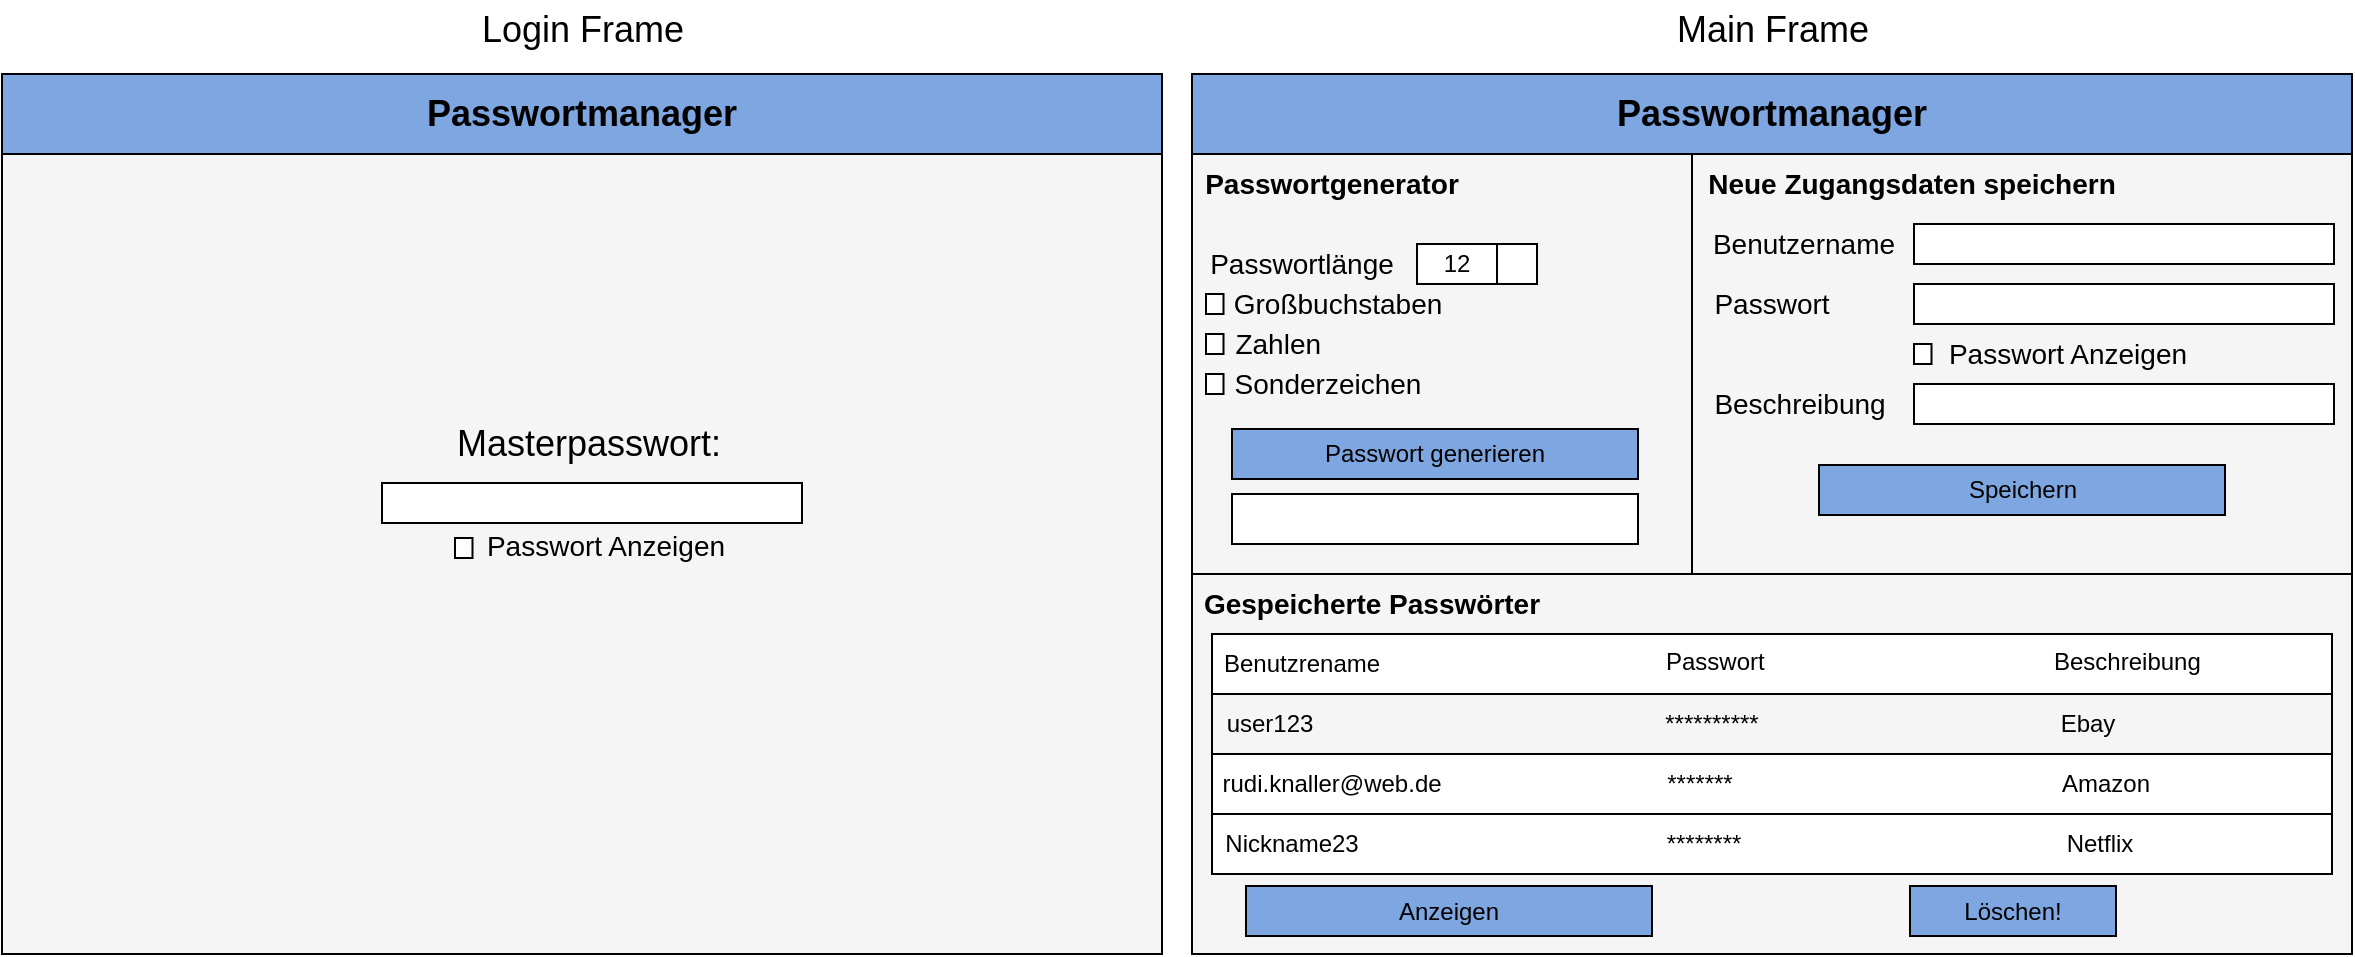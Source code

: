 <mxfile version="27.2.0">
  <diagram name="Seite-1" id="XBNA-Ya1FvA0aDyJR45g">
    <mxGraphModel dx="2952" dy="582" grid="0" gridSize="10" guides="1" tooltips="1" connect="1" arrows="1" fold="1" page="0" pageScale="1" pageWidth="827" pageHeight="1169" math="0" shadow="0">
      <root>
        <mxCell id="0" />
        <mxCell id="1" parent="0" />
        <mxCell id="D2RHHTwRI6NKMXH4ruA6-1" value="" style="rounded=0;whiteSpace=wrap;html=1;fillColor=#F5F5F5;" parent="1" vertex="1">
          <mxGeometry x="-750" y="100" width="580" height="430" as="geometry" />
        </mxCell>
        <mxCell id="D2RHHTwRI6NKMXH4ruA6-3" value="&lt;b&gt;&lt;font style=&quot;font-size: 18px;&quot;&gt;Passwortmanager&lt;/font&gt;&lt;/b&gt;" style="rounded=0;whiteSpace=wrap;html=1;fillColor=#7EA6E0;" parent="1" vertex="1">
          <mxGeometry x="-750" y="90" width="580" height="40" as="geometry" />
        </mxCell>
        <mxCell id="D2RHHTwRI6NKMXH4ruA6-4" value="" style="rounded=0;whiteSpace=wrap;html=1;fillColor=#F5F5F5;" parent="1" vertex="1">
          <mxGeometry x="-750" y="130" width="250" height="210" as="geometry" />
        </mxCell>
        <mxCell id="D2RHHTwRI6NKMXH4ruA6-5" value="" style="rounded=0;whiteSpace=wrap;html=1;fillColor=#F5F5F5;" parent="1" vertex="1">
          <mxGeometry x="-500" y="130" width="330" height="210" as="geometry" />
        </mxCell>
        <mxCell id="D2RHHTwRI6NKMXH4ruA6-6" value="&lt;font style=&quot;font-size: 14px;&quot;&gt;&lt;b&gt;Passwortgenerator&lt;/b&gt;&lt;/font&gt;" style="text;html=1;align=center;verticalAlign=middle;whiteSpace=wrap;rounded=0;" parent="1" vertex="1">
          <mxGeometry x="-750" y="130" width="140" height="30" as="geometry" />
        </mxCell>
        <mxCell id="D2RHHTwRI6NKMXH4ruA6-7" value="&lt;font style=&quot;font-size: 14px;&quot;&gt;Passwortlänge&lt;/font&gt;" style="text;html=1;align=center;verticalAlign=middle;whiteSpace=wrap;rounded=0;" parent="1" vertex="1">
          <mxGeometry x="-750" y="170" width="110" height="30" as="geometry" />
        </mxCell>
        <mxCell id="D2RHHTwRI6NKMXH4ruA6-23" value="" style="group" parent="1" vertex="1" connectable="0">
          <mxGeometry x="-640" y="170" width="62.5" height="30" as="geometry" />
        </mxCell>
        <mxCell id="D2RHHTwRI6NKMXH4ruA6-19" value="" style="rounded=0;whiteSpace=wrap;html=1;" parent="D2RHHTwRI6NKMXH4ruA6-23" vertex="1">
          <mxGeometry x="2.5" y="5" width="40" height="20" as="geometry" />
        </mxCell>
        <mxCell id="D2RHHTwRI6NKMXH4ruA6-18" value="&lt;div&gt;12&lt;/div&gt;" style="text;html=1;align=center;verticalAlign=middle;whiteSpace=wrap;rounded=0;" parent="D2RHHTwRI6NKMXH4ruA6-23" vertex="1">
          <mxGeometry width="45" height="30" as="geometry" />
        </mxCell>
        <mxCell id="D2RHHTwRI6NKMXH4ruA6-21" value="" style="rounded=0;whiteSpace=wrap;html=1;" parent="D2RHHTwRI6NKMXH4ruA6-23" vertex="1">
          <mxGeometry x="42.5" y="5" width="20" height="20" as="geometry" />
        </mxCell>
        <mxCell id="D2RHHTwRI6NKMXH4ruA6-20" value="" style="shape=image;html=1;verticalAlign=top;verticalLabelPosition=bottom;labelBackgroundColor=#ffffff;imageAspect=0;aspect=fixed;image=https://cdn2.iconfinder.com/data/icons/essential-web-2/50/up-down-triangle-direction-arrow-128.png" parent="D2RHHTwRI6NKMXH4ruA6-23" vertex="1">
          <mxGeometry x="42.5" y="5" width="20" height="20" as="geometry" />
        </mxCell>
        <mxCell id="D2RHHTwRI6NKMXH4ruA6-70" value="" style="group" parent="1" vertex="1" connectable="0">
          <mxGeometry x="-743" y="190" width="96" height="70" as="geometry" />
        </mxCell>
        <mxCell id="D2RHHTwRI6NKMXH4ruA6-62" value="" style="rounded=0;whiteSpace=wrap;html=1;" parent="D2RHHTwRI6NKMXH4ruA6-70" vertex="1">
          <mxGeometry y="10" width="8.75" height="10" as="geometry" />
        </mxCell>
        <mxCell id="D2RHHTwRI6NKMXH4ruA6-63" value="" style="rounded=0;whiteSpace=wrap;html=1;" parent="D2RHHTwRI6NKMXH4ruA6-70" vertex="1">
          <mxGeometry y="30" width="8.75" height="10" as="geometry" />
        </mxCell>
        <mxCell id="D2RHHTwRI6NKMXH4ruA6-64" value="" style="rounded=0;whiteSpace=wrap;html=1;" parent="D2RHHTwRI6NKMXH4ruA6-70" vertex="1">
          <mxGeometry y="50" width="8.75" height="10" as="geometry" />
        </mxCell>
        <mxCell id="D2RHHTwRI6NKMXH4ruA6-65" value="&lt;font style=&quot;font-size: 14px;&quot;&gt;Großbuchstaben&lt;/font&gt;" style="text;html=1;align=center;verticalAlign=middle;whiteSpace=wrap;rounded=0;" parent="D2RHHTwRI6NKMXH4ruA6-70" vertex="1">
          <mxGeometry x="36" width="60" height="30" as="geometry" />
        </mxCell>
        <mxCell id="D2RHHTwRI6NKMXH4ruA6-66" value="&lt;font style=&quot;font-size: 14px;&quot;&gt;Zahlen&amp;nbsp;&amp;nbsp;&lt;/font&gt;" style="text;html=1;align=center;verticalAlign=middle;whiteSpace=wrap;rounded=0;" parent="D2RHHTwRI6NKMXH4ruA6-70" vertex="1">
          <mxGeometry x="10" y="20" width="60" height="30" as="geometry" />
        </mxCell>
        <mxCell id="D2RHHTwRI6NKMXH4ruA6-67" value="&lt;font style=&quot;font-size: 14px;&quot;&gt;Sonderzeichen&lt;/font&gt;" style="text;html=1;align=center;verticalAlign=middle;whiteSpace=wrap;rounded=0;" parent="D2RHHTwRI6NKMXH4ruA6-70" vertex="1">
          <mxGeometry x="31" y="40" width="60" height="30" as="geometry" />
        </mxCell>
        <mxCell id="D2RHHTwRI6NKMXH4ruA6-71" value="Passwort generieren" style="rounded=0;whiteSpace=wrap;html=1;fillColor=#7EA6E0;" parent="1" vertex="1">
          <mxGeometry x="-730" y="267.5" width="203" height="25" as="geometry" />
        </mxCell>
        <mxCell id="D2RHHTwRI6NKMXH4ruA6-72" value="&lt;font style=&quot;font-size: 14px;&quot;&gt;&lt;b&gt;Neue Zugangsdaten speichern&lt;/b&gt;&lt;/font&gt;" style="text;html=1;align=center;verticalAlign=middle;whiteSpace=wrap;rounded=0;" parent="1" vertex="1">
          <mxGeometry x="-500" y="130" width="220" height="30" as="geometry" />
        </mxCell>
        <mxCell id="D2RHHTwRI6NKMXH4ruA6-79" value="Speichern" style="rounded=0;whiteSpace=wrap;html=1;fillColor=#7EA6E0;" parent="1" vertex="1">
          <mxGeometry x="-436.5" y="285.5" width="203" height="25" as="geometry" />
        </mxCell>
        <mxCell id="D2RHHTwRI6NKMXH4ruA6-81" value="" style="rounded=0;whiteSpace=wrap;html=1;fillColor=#FFFFFF;" parent="1" vertex="1">
          <mxGeometry x="-730" y="300" width="203" height="25" as="geometry" />
        </mxCell>
        <mxCell id="D2RHHTwRI6NKMXH4ruA6-89" value="" style="group" parent="1" vertex="1" connectable="0">
          <mxGeometry x="-500" y="160" width="321" height="110" as="geometry" />
        </mxCell>
        <mxCell id="D2RHHTwRI6NKMXH4ruA6-73" value="&lt;font style=&quot;font-size: 14px;&quot;&gt;Benutzername&lt;/font&gt;" style="text;html=1;align=center;verticalAlign=middle;whiteSpace=wrap;rounded=0;" parent="D2RHHTwRI6NKMXH4ruA6-89" vertex="1">
          <mxGeometry x="1" width="110" height="30" as="geometry" />
        </mxCell>
        <mxCell id="D2RHHTwRI6NKMXH4ruA6-74" value="&lt;font style=&quot;font-size: 14px;&quot;&gt;Passwort&lt;/font&gt;" style="text;html=1;align=center;verticalAlign=middle;whiteSpace=wrap;rounded=0;" parent="D2RHHTwRI6NKMXH4ruA6-89" vertex="1">
          <mxGeometry y="30" width="80" height="30" as="geometry" />
        </mxCell>
        <mxCell id="D2RHHTwRI6NKMXH4ruA6-76" value="" style="rounded=0;whiteSpace=wrap;html=1;" parent="D2RHHTwRI6NKMXH4ruA6-89" vertex="1">
          <mxGeometry x="111" y="5" width="210" height="20" as="geometry" />
        </mxCell>
        <mxCell id="D2RHHTwRI6NKMXH4ruA6-77" value="" style="rounded=0;whiteSpace=wrap;html=1;" parent="D2RHHTwRI6NKMXH4ruA6-89" vertex="1">
          <mxGeometry x="111" y="35" width="210" height="20" as="geometry" />
        </mxCell>
        <mxCell id="D2RHHTwRI6NKMXH4ruA6-87" value="" style="group" parent="D2RHHTwRI6NKMXH4ruA6-89" vertex="1" connectable="0">
          <mxGeometry x="111" y="55" width="139" height="30" as="geometry" />
        </mxCell>
        <mxCell id="D2RHHTwRI6NKMXH4ruA6-85" value="" style="rounded=0;whiteSpace=wrap;html=1;" parent="D2RHHTwRI6NKMXH4ruA6-87" vertex="1">
          <mxGeometry y="10" width="8.75" height="10" as="geometry" />
        </mxCell>
        <mxCell id="D2RHHTwRI6NKMXH4ruA6-86" value="&lt;font style=&quot;font-size: 14px;&quot;&gt;Passwort Anzeigen&lt;/font&gt;" style="text;html=1;align=center;verticalAlign=middle;whiteSpace=wrap;rounded=0;" parent="D2RHHTwRI6NKMXH4ruA6-87" vertex="1">
          <mxGeometry x="15" width="124" height="30" as="geometry" />
        </mxCell>
        <mxCell id="D2RHHTwRI6NKMXH4ruA6-88" value="" style="group" parent="D2RHHTwRI6NKMXH4ruA6-89" vertex="1" connectable="0">
          <mxGeometry x="14" y="80" width="307" height="30" as="geometry" />
        </mxCell>
        <mxCell id="D2RHHTwRI6NKMXH4ruA6-83" value="&lt;font style=&quot;font-size: 14px;&quot;&gt;Beschreibung&lt;/font&gt;" style="text;html=1;align=center;verticalAlign=middle;whiteSpace=wrap;rounded=0;" parent="D2RHHTwRI6NKMXH4ruA6-88" vertex="1">
          <mxGeometry width="80" height="30" as="geometry" />
        </mxCell>
        <mxCell id="D2RHHTwRI6NKMXH4ruA6-84" value="" style="rounded=0;whiteSpace=wrap;html=1;" parent="D2RHHTwRI6NKMXH4ruA6-88" vertex="1">
          <mxGeometry x="97" y="5" width="210" height="20" as="geometry" />
        </mxCell>
        <mxCell id="D2RHHTwRI6NKMXH4ruA6-91" value="&lt;font style=&quot;font-size: 14px;&quot;&gt;&lt;b&gt;Gespeicherte Passwörter&lt;/b&gt;&lt;/font&gt;" style="text;html=1;align=center;verticalAlign=middle;whiteSpace=wrap;rounded=0;" parent="1" vertex="1">
          <mxGeometry x="-750" y="340" width="180" height="30" as="geometry" />
        </mxCell>
        <mxCell id="D2RHHTwRI6NKMXH4ruA6-92" value="" style="rounded=0;whiteSpace=wrap;html=1;" parent="1" vertex="1">
          <mxGeometry x="-740" y="370" width="560" height="30" as="geometry" />
        </mxCell>
        <mxCell id="D2RHHTwRI6NKMXH4ruA6-93" value="" style="rounded=0;whiteSpace=wrap;html=1;fillColor=#F5F5F5;" parent="1" vertex="1">
          <mxGeometry x="-740" y="400" width="560" height="30" as="geometry" />
        </mxCell>
        <mxCell id="D2RHHTwRI6NKMXH4ruA6-94" value="" style="rounded=0;whiteSpace=wrap;html=1;fillColor=#FFFFFF;" parent="1" vertex="1">
          <mxGeometry x="-740" y="430" width="560" height="30" as="geometry" />
        </mxCell>
        <mxCell id="D2RHHTwRI6NKMXH4ruA6-95" value="" style="rounded=0;whiteSpace=wrap;html=1;fillColor=#FFFFFF;" parent="1" vertex="1">
          <mxGeometry x="-740" y="460" width="560" height="30" as="geometry" />
        </mxCell>
        <mxCell id="D2RHHTwRI6NKMXH4ruA6-99" value="user123" style="text;html=1;align=center;verticalAlign=middle;whiteSpace=wrap;rounded=0;" parent="1" vertex="1">
          <mxGeometry x="-741" y="400" width="60" height="30" as="geometry" />
        </mxCell>
        <mxCell id="D2RHHTwRI6NKMXH4ruA6-100" value="**********" style="text;html=1;align=center;verticalAlign=middle;whiteSpace=wrap;rounded=0;" parent="1" vertex="1">
          <mxGeometry x="-520" y="400" width="60" height="30" as="geometry" />
        </mxCell>
        <mxCell id="D2RHHTwRI6NKMXH4ruA6-101" value="Ebay" style="text;html=1;align=center;verticalAlign=middle;whiteSpace=wrap;rounded=0;" parent="1" vertex="1">
          <mxGeometry x="-332" y="400" width="60" height="30" as="geometry" />
        </mxCell>
        <mxCell id="D2RHHTwRI6NKMXH4ruA6-102" value="Amazon" style="text;html=1;align=center;verticalAlign=middle;whiteSpace=wrap;rounded=0;" parent="1" vertex="1">
          <mxGeometry x="-323" y="430" width="60" height="30" as="geometry" />
        </mxCell>
        <mxCell id="D2RHHTwRI6NKMXH4ruA6-103" value="rudi.knaller@web.de" style="text;html=1;align=center;verticalAlign=middle;whiteSpace=wrap;rounded=0;" parent="1" vertex="1">
          <mxGeometry x="-710" y="430" width="60" height="30" as="geometry" />
        </mxCell>
        <mxCell id="D2RHHTwRI6NKMXH4ruA6-105" value="Nickname23" style="text;html=1;align=center;verticalAlign=middle;whiteSpace=wrap;rounded=0;" parent="1" vertex="1">
          <mxGeometry x="-730" y="460" width="60" height="30" as="geometry" />
        </mxCell>
        <mxCell id="D2RHHTwRI6NKMXH4ruA6-106" value="********" style="text;html=1;align=center;verticalAlign=middle;whiteSpace=wrap;rounded=0;" parent="1" vertex="1">
          <mxGeometry x="-524" y="460" width="60" height="30" as="geometry" />
        </mxCell>
        <mxCell id="D2RHHTwRI6NKMXH4ruA6-107" value="Netflix" style="text;html=1;align=center;verticalAlign=middle;whiteSpace=wrap;rounded=0;" parent="1" vertex="1">
          <mxGeometry x="-326" y="460" width="60" height="30" as="geometry" />
        </mxCell>
        <mxCell id="D2RHHTwRI6NKMXH4ruA6-108" value="*******" style="text;html=1;align=center;verticalAlign=middle;whiteSpace=wrap;rounded=0;" parent="1" vertex="1">
          <mxGeometry x="-526" y="430" width="60" height="30" as="geometry" />
        </mxCell>
        <mxCell id="D2RHHTwRI6NKMXH4ruA6-110" value="Anzeigen" style="rounded=0;whiteSpace=wrap;html=1;fillColor=#7EA6E0;" parent="1" vertex="1">
          <mxGeometry x="-723" y="496" width="203" height="25" as="geometry" />
        </mxCell>
        <mxCell id="D2RHHTwRI6NKMXH4ruA6-111" value="Löschen!" style="rounded=0;whiteSpace=wrap;html=1;fillColor=#7EA6E0;" parent="1" vertex="1">
          <mxGeometry x="-391" y="496" width="103" height="25" as="geometry" />
        </mxCell>
        <mxCell id="D2RHHTwRI6NKMXH4ruA6-112" value="Benutzrename" style="text;html=1;align=center;verticalAlign=middle;whiteSpace=wrap;rounded=0;" parent="1" vertex="1">
          <mxGeometry x="-725" y="370" width="60" height="30" as="geometry" />
        </mxCell>
        <mxCell id="D2RHHTwRI6NKMXH4ruA6-113" value="Passwort" style="text;whiteSpace=wrap;html=1;" parent="1" vertex="1">
          <mxGeometry x="-515" y="370" width="60" height="30" as="geometry" />
        </mxCell>
        <mxCell id="D2RHHTwRI6NKMXH4ruA6-115" value="Beschreibung" style="text;whiteSpace=wrap;html=1;" parent="1" vertex="1">
          <mxGeometry x="-321" y="370" width="110" height="40" as="geometry" />
        </mxCell>
        <mxCell id="Y50yia5L98oEc22kW3PH-20" value="" style="group" vertex="1" connectable="0" parent="1">
          <mxGeometry x="-1345" y="90" width="580" height="440" as="geometry" />
        </mxCell>
        <mxCell id="Y50yia5L98oEc22kW3PH-3" value="" style="rounded=0;whiteSpace=wrap;html=1;fillColor=#F5F5F5;" vertex="1" parent="Y50yia5L98oEc22kW3PH-20">
          <mxGeometry width="580" height="440" as="geometry" />
        </mxCell>
        <mxCell id="Y50yia5L98oEc22kW3PH-4" value="&lt;b&gt;&lt;font style=&quot;font-size: 18px;&quot;&gt;Passwortmanager&lt;/font&gt;&lt;/b&gt;" style="rounded=0;whiteSpace=wrap;html=1;fillColor=#7EA6E0;" vertex="1" parent="Y50yia5L98oEc22kW3PH-20">
          <mxGeometry width="580" height="40" as="geometry" />
        </mxCell>
        <mxCell id="Y50yia5L98oEc22kW3PH-19" value="" style="group" vertex="1" connectable="0" parent="Y50yia5L98oEc22kW3PH-20">
          <mxGeometry x="190" y="170" width="210" height="84" as="geometry" />
        </mxCell>
        <mxCell id="Y50yia5L98oEc22kW3PH-10" value="" style="group" vertex="1" connectable="0" parent="Y50yia5L98oEc22kW3PH-19">
          <mxGeometry x="34.5" y="54" width="139" height="30" as="geometry" />
        </mxCell>
        <mxCell id="Y50yia5L98oEc22kW3PH-11" value="" style="rounded=0;whiteSpace=wrap;html=1;" vertex="1" parent="Y50yia5L98oEc22kW3PH-10">
          <mxGeometry x="2" y="8" width="8.75" height="10" as="geometry" />
        </mxCell>
        <mxCell id="Y50yia5L98oEc22kW3PH-12" value="&lt;font style=&quot;font-size: 14px;&quot;&gt;Passwort Anzeigen&lt;/font&gt;" style="text;html=1;align=center;verticalAlign=middle;whiteSpace=wrap;rounded=0;" vertex="1" parent="Y50yia5L98oEc22kW3PH-10">
          <mxGeometry x="15" y="-3" width="124" height="30" as="geometry" />
        </mxCell>
        <mxCell id="Y50yia5L98oEc22kW3PH-6" value="&lt;font style=&quot;font-size: 18px;&quot;&gt;Masterpasswort&lt;font&gt;:&lt;/font&gt;&lt;/font&gt;" style="text;html=1;align=center;verticalAlign=middle;whiteSpace=wrap;rounded=0;" vertex="1" parent="Y50yia5L98oEc22kW3PH-19">
          <mxGeometry x="29" width="149" height="30" as="geometry" />
        </mxCell>
        <mxCell id="Y50yia5L98oEc22kW3PH-9" value="" style="rounded=0;whiteSpace=wrap;html=1;" vertex="1" parent="Y50yia5L98oEc22kW3PH-19">
          <mxGeometry y="34.5" width="210" height="20" as="geometry" />
        </mxCell>
        <mxCell id="Y50yia5L98oEc22kW3PH-26" value="&lt;font style=&quot;font-size: 18px;&quot;&gt;Main Frame&lt;/font&gt;" style="text;html=1;align=center;verticalAlign=middle;whiteSpace=wrap;rounded=0;" vertex="1" parent="1">
          <mxGeometry x="-525.5" y="53" width="131" height="30" as="geometry" />
        </mxCell>
        <mxCell id="Y50yia5L98oEc22kW3PH-27" value="&lt;font style=&quot;font-size: 18px;&quot;&gt;Login Frame&lt;/font&gt;" style="text;html=1;align=center;verticalAlign=middle;whiteSpace=wrap;rounded=0;" vertex="1" parent="1">
          <mxGeometry x="-1123.25" y="53" width="136.5" height="30" as="geometry" />
        </mxCell>
      </root>
    </mxGraphModel>
  </diagram>
</mxfile>
